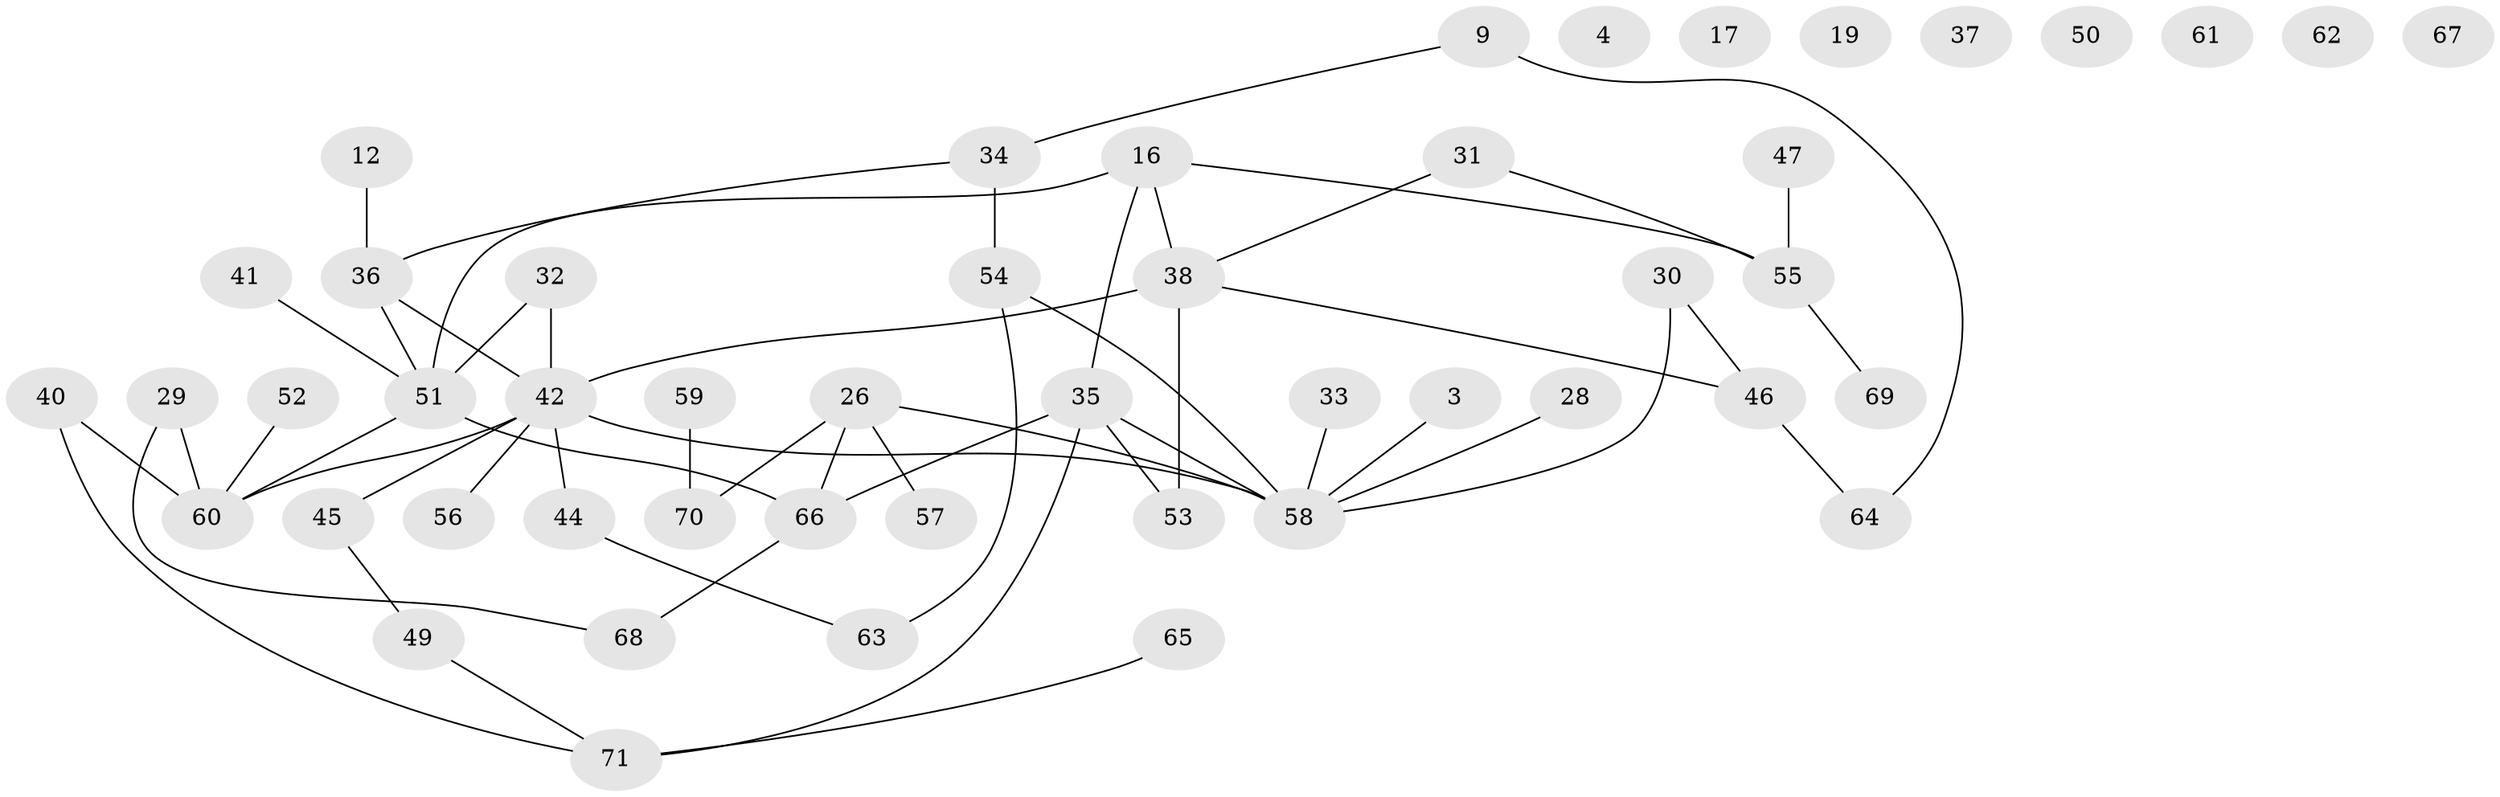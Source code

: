 // original degree distribution, {1: 0.22535211267605634, 4: 0.15492957746478872, 0: 0.11267605633802817, 5: 0.09859154929577464, 2: 0.22535211267605634, 3: 0.16901408450704225, 7: 0.014084507042253521}
// Generated by graph-tools (version 1.1) at 2025/44/03/04/25 21:44:08]
// undirected, 49 vertices, 55 edges
graph export_dot {
graph [start="1"]
  node [color=gray90,style=filled];
  3;
  4;
  9;
  12;
  16;
  17;
  19;
  26;
  28;
  29 [super="+13"];
  30;
  31;
  32;
  33;
  34;
  35 [super="+21"];
  36;
  37;
  38;
  40;
  41;
  42 [super="+18+20+5"];
  44;
  45;
  46;
  47;
  49 [super="+27"];
  50;
  51 [super="+2+25"];
  52;
  53;
  54 [super="+22"];
  55 [super="+8+23"];
  56;
  57;
  58 [super="+43+24"];
  59;
  60 [super="+48"];
  61;
  62;
  63 [super="+1"];
  64;
  65;
  66 [super="+15"];
  67;
  68;
  69;
  70;
  71;
  3 -- 58;
  9 -- 34;
  9 -- 64;
  12 -- 36;
  16 -- 38;
  16 -- 55;
  16 -- 51;
  16 -- 35;
  26 -- 57;
  26 -- 58;
  26 -- 66;
  26 -- 70;
  28 -- 58;
  29 -- 68;
  29 -- 60;
  30 -- 46;
  30 -- 58;
  31 -- 38;
  31 -- 55;
  32 -- 42 [weight=3];
  32 -- 51 [weight=2];
  33 -- 58;
  34 -- 36;
  34 -- 54 [weight=2];
  35 -- 53;
  35 -- 66;
  35 -- 58;
  35 -- 71;
  36 -- 51;
  36 -- 42;
  38 -- 46;
  38 -- 53;
  38 -- 42;
  40 -- 71;
  40 -- 60;
  41 -- 51;
  42 -- 44;
  42 -- 56 [weight=3];
  42 -- 60 [weight=2];
  42 -- 45;
  42 -- 58 [weight=2];
  44 -- 63;
  45 -- 49;
  46 -- 64;
  47 -- 55;
  49 -- 71;
  51 -- 60;
  51 -- 66;
  52 -- 60;
  54 -- 63;
  54 -- 58;
  55 -- 69;
  59 -- 70;
  65 -- 71;
  66 -- 68;
}
